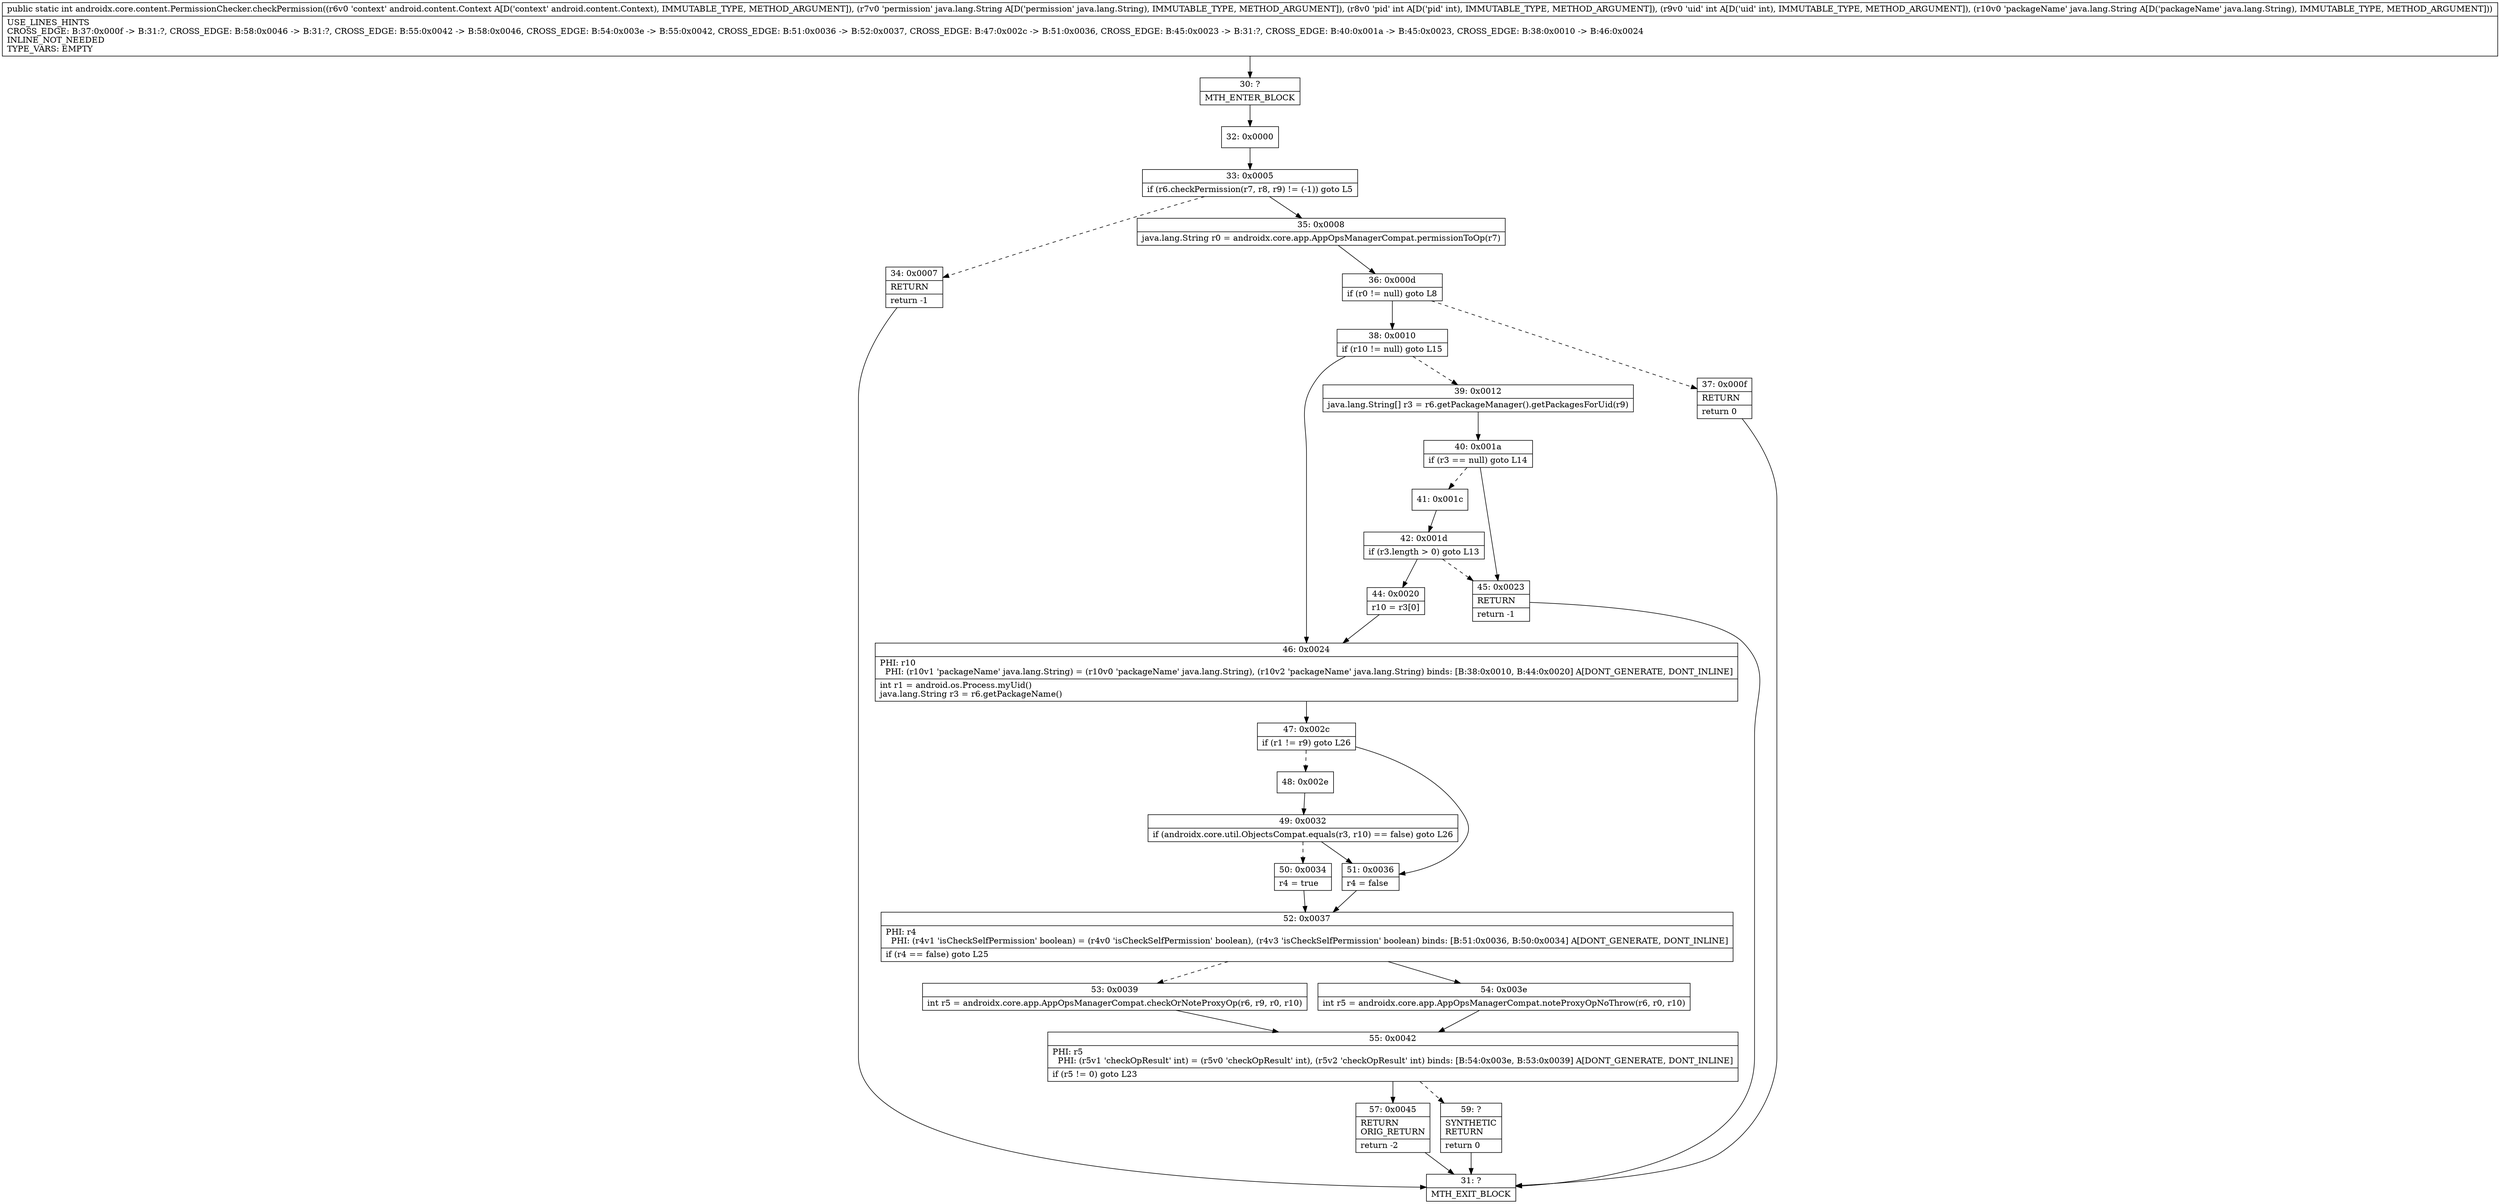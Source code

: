 digraph "CFG forandroidx.core.content.PermissionChecker.checkPermission(Landroid\/content\/Context;Ljava\/lang\/String;IILjava\/lang\/String;)I" {
Node_30 [shape=record,label="{30\:\ ?|MTH_ENTER_BLOCK\l}"];
Node_32 [shape=record,label="{32\:\ 0x0000}"];
Node_33 [shape=record,label="{33\:\ 0x0005|if (r6.checkPermission(r7, r8, r9) != (\-1)) goto L5\l}"];
Node_34 [shape=record,label="{34\:\ 0x0007|RETURN\l|return \-1\l}"];
Node_31 [shape=record,label="{31\:\ ?|MTH_EXIT_BLOCK\l}"];
Node_35 [shape=record,label="{35\:\ 0x0008|java.lang.String r0 = androidx.core.app.AppOpsManagerCompat.permissionToOp(r7)\l}"];
Node_36 [shape=record,label="{36\:\ 0x000d|if (r0 != null) goto L8\l}"];
Node_37 [shape=record,label="{37\:\ 0x000f|RETURN\l|return 0\l}"];
Node_38 [shape=record,label="{38\:\ 0x0010|if (r10 != null) goto L15\l}"];
Node_39 [shape=record,label="{39\:\ 0x0012|java.lang.String[] r3 = r6.getPackageManager().getPackagesForUid(r9)\l}"];
Node_40 [shape=record,label="{40\:\ 0x001a|if (r3 == null) goto L14\l}"];
Node_41 [shape=record,label="{41\:\ 0x001c}"];
Node_42 [shape=record,label="{42\:\ 0x001d|if (r3.length \> 0) goto L13\l}"];
Node_44 [shape=record,label="{44\:\ 0x0020|r10 = r3[0]\l}"];
Node_45 [shape=record,label="{45\:\ 0x0023|RETURN\l|return \-1\l}"];
Node_46 [shape=record,label="{46\:\ 0x0024|PHI: r10 \l  PHI: (r10v1 'packageName' java.lang.String) = (r10v0 'packageName' java.lang.String), (r10v2 'packageName' java.lang.String) binds: [B:38:0x0010, B:44:0x0020] A[DONT_GENERATE, DONT_INLINE]\l|int r1 = android.os.Process.myUid()\ljava.lang.String r3 = r6.getPackageName()\l}"];
Node_47 [shape=record,label="{47\:\ 0x002c|if (r1 != r9) goto L26\l}"];
Node_48 [shape=record,label="{48\:\ 0x002e}"];
Node_49 [shape=record,label="{49\:\ 0x0032|if (androidx.core.util.ObjectsCompat.equals(r3, r10) == false) goto L26\l}"];
Node_50 [shape=record,label="{50\:\ 0x0034|r4 = true\l}"];
Node_52 [shape=record,label="{52\:\ 0x0037|PHI: r4 \l  PHI: (r4v1 'isCheckSelfPermission' boolean) = (r4v0 'isCheckSelfPermission' boolean), (r4v3 'isCheckSelfPermission' boolean) binds: [B:51:0x0036, B:50:0x0034] A[DONT_GENERATE, DONT_INLINE]\l|if (r4 == false) goto L25\l}"];
Node_53 [shape=record,label="{53\:\ 0x0039|int r5 = androidx.core.app.AppOpsManagerCompat.checkOrNoteProxyOp(r6, r9, r0, r10)\l}"];
Node_55 [shape=record,label="{55\:\ 0x0042|PHI: r5 \l  PHI: (r5v1 'checkOpResult' int) = (r5v0 'checkOpResult' int), (r5v2 'checkOpResult' int) binds: [B:54:0x003e, B:53:0x0039] A[DONT_GENERATE, DONT_INLINE]\l|if (r5 != 0) goto L23\l}"];
Node_57 [shape=record,label="{57\:\ 0x0045|RETURN\lORIG_RETURN\l|return \-2\l}"];
Node_59 [shape=record,label="{59\:\ ?|SYNTHETIC\lRETURN\l|return 0\l}"];
Node_54 [shape=record,label="{54\:\ 0x003e|int r5 = androidx.core.app.AppOpsManagerCompat.noteProxyOpNoThrow(r6, r0, r10)\l}"];
Node_51 [shape=record,label="{51\:\ 0x0036|r4 = false\l}"];
MethodNode[shape=record,label="{public static int androidx.core.content.PermissionChecker.checkPermission((r6v0 'context' android.content.Context A[D('context' android.content.Context), IMMUTABLE_TYPE, METHOD_ARGUMENT]), (r7v0 'permission' java.lang.String A[D('permission' java.lang.String), IMMUTABLE_TYPE, METHOD_ARGUMENT]), (r8v0 'pid' int A[D('pid' int), IMMUTABLE_TYPE, METHOD_ARGUMENT]), (r9v0 'uid' int A[D('uid' int), IMMUTABLE_TYPE, METHOD_ARGUMENT]), (r10v0 'packageName' java.lang.String A[D('packageName' java.lang.String), IMMUTABLE_TYPE, METHOD_ARGUMENT]))  | USE_LINES_HINTS\lCROSS_EDGE: B:37:0x000f \-\> B:31:?, CROSS_EDGE: B:58:0x0046 \-\> B:31:?, CROSS_EDGE: B:55:0x0042 \-\> B:58:0x0046, CROSS_EDGE: B:54:0x003e \-\> B:55:0x0042, CROSS_EDGE: B:51:0x0036 \-\> B:52:0x0037, CROSS_EDGE: B:47:0x002c \-\> B:51:0x0036, CROSS_EDGE: B:45:0x0023 \-\> B:31:?, CROSS_EDGE: B:40:0x001a \-\> B:45:0x0023, CROSS_EDGE: B:38:0x0010 \-\> B:46:0x0024\lINLINE_NOT_NEEDED\lTYPE_VARS: EMPTY\l}"];
MethodNode -> Node_30;Node_30 -> Node_32;
Node_32 -> Node_33;
Node_33 -> Node_34[style=dashed];
Node_33 -> Node_35;
Node_34 -> Node_31;
Node_35 -> Node_36;
Node_36 -> Node_37[style=dashed];
Node_36 -> Node_38;
Node_37 -> Node_31;
Node_38 -> Node_39[style=dashed];
Node_38 -> Node_46;
Node_39 -> Node_40;
Node_40 -> Node_41[style=dashed];
Node_40 -> Node_45;
Node_41 -> Node_42;
Node_42 -> Node_44;
Node_42 -> Node_45[style=dashed];
Node_44 -> Node_46;
Node_45 -> Node_31;
Node_46 -> Node_47;
Node_47 -> Node_48[style=dashed];
Node_47 -> Node_51;
Node_48 -> Node_49;
Node_49 -> Node_50[style=dashed];
Node_49 -> Node_51;
Node_50 -> Node_52;
Node_52 -> Node_53[style=dashed];
Node_52 -> Node_54;
Node_53 -> Node_55;
Node_55 -> Node_57;
Node_55 -> Node_59[style=dashed];
Node_57 -> Node_31;
Node_59 -> Node_31;
Node_54 -> Node_55;
Node_51 -> Node_52;
}

